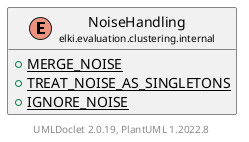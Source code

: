 @startuml
    remove .*\.(Instance|Par|Parameterizer|Factory)$
    set namespaceSeparator none
    hide empty fields
    hide empty methods

    enum "<size:14>NoiseHandling\n<size:10>elki.evaluation.clustering.internal" as elki.evaluation.clustering.internal.NoiseHandling [[NoiseHandling.html]] {
        {static} +MERGE_NOISE
        {static} +TREAT_NOISE_AS_SINGLETONS
        {static} +IGNORE_NOISE
    }

    center footer UMLDoclet 2.0.19, PlantUML 1.2022.8
@enduml
